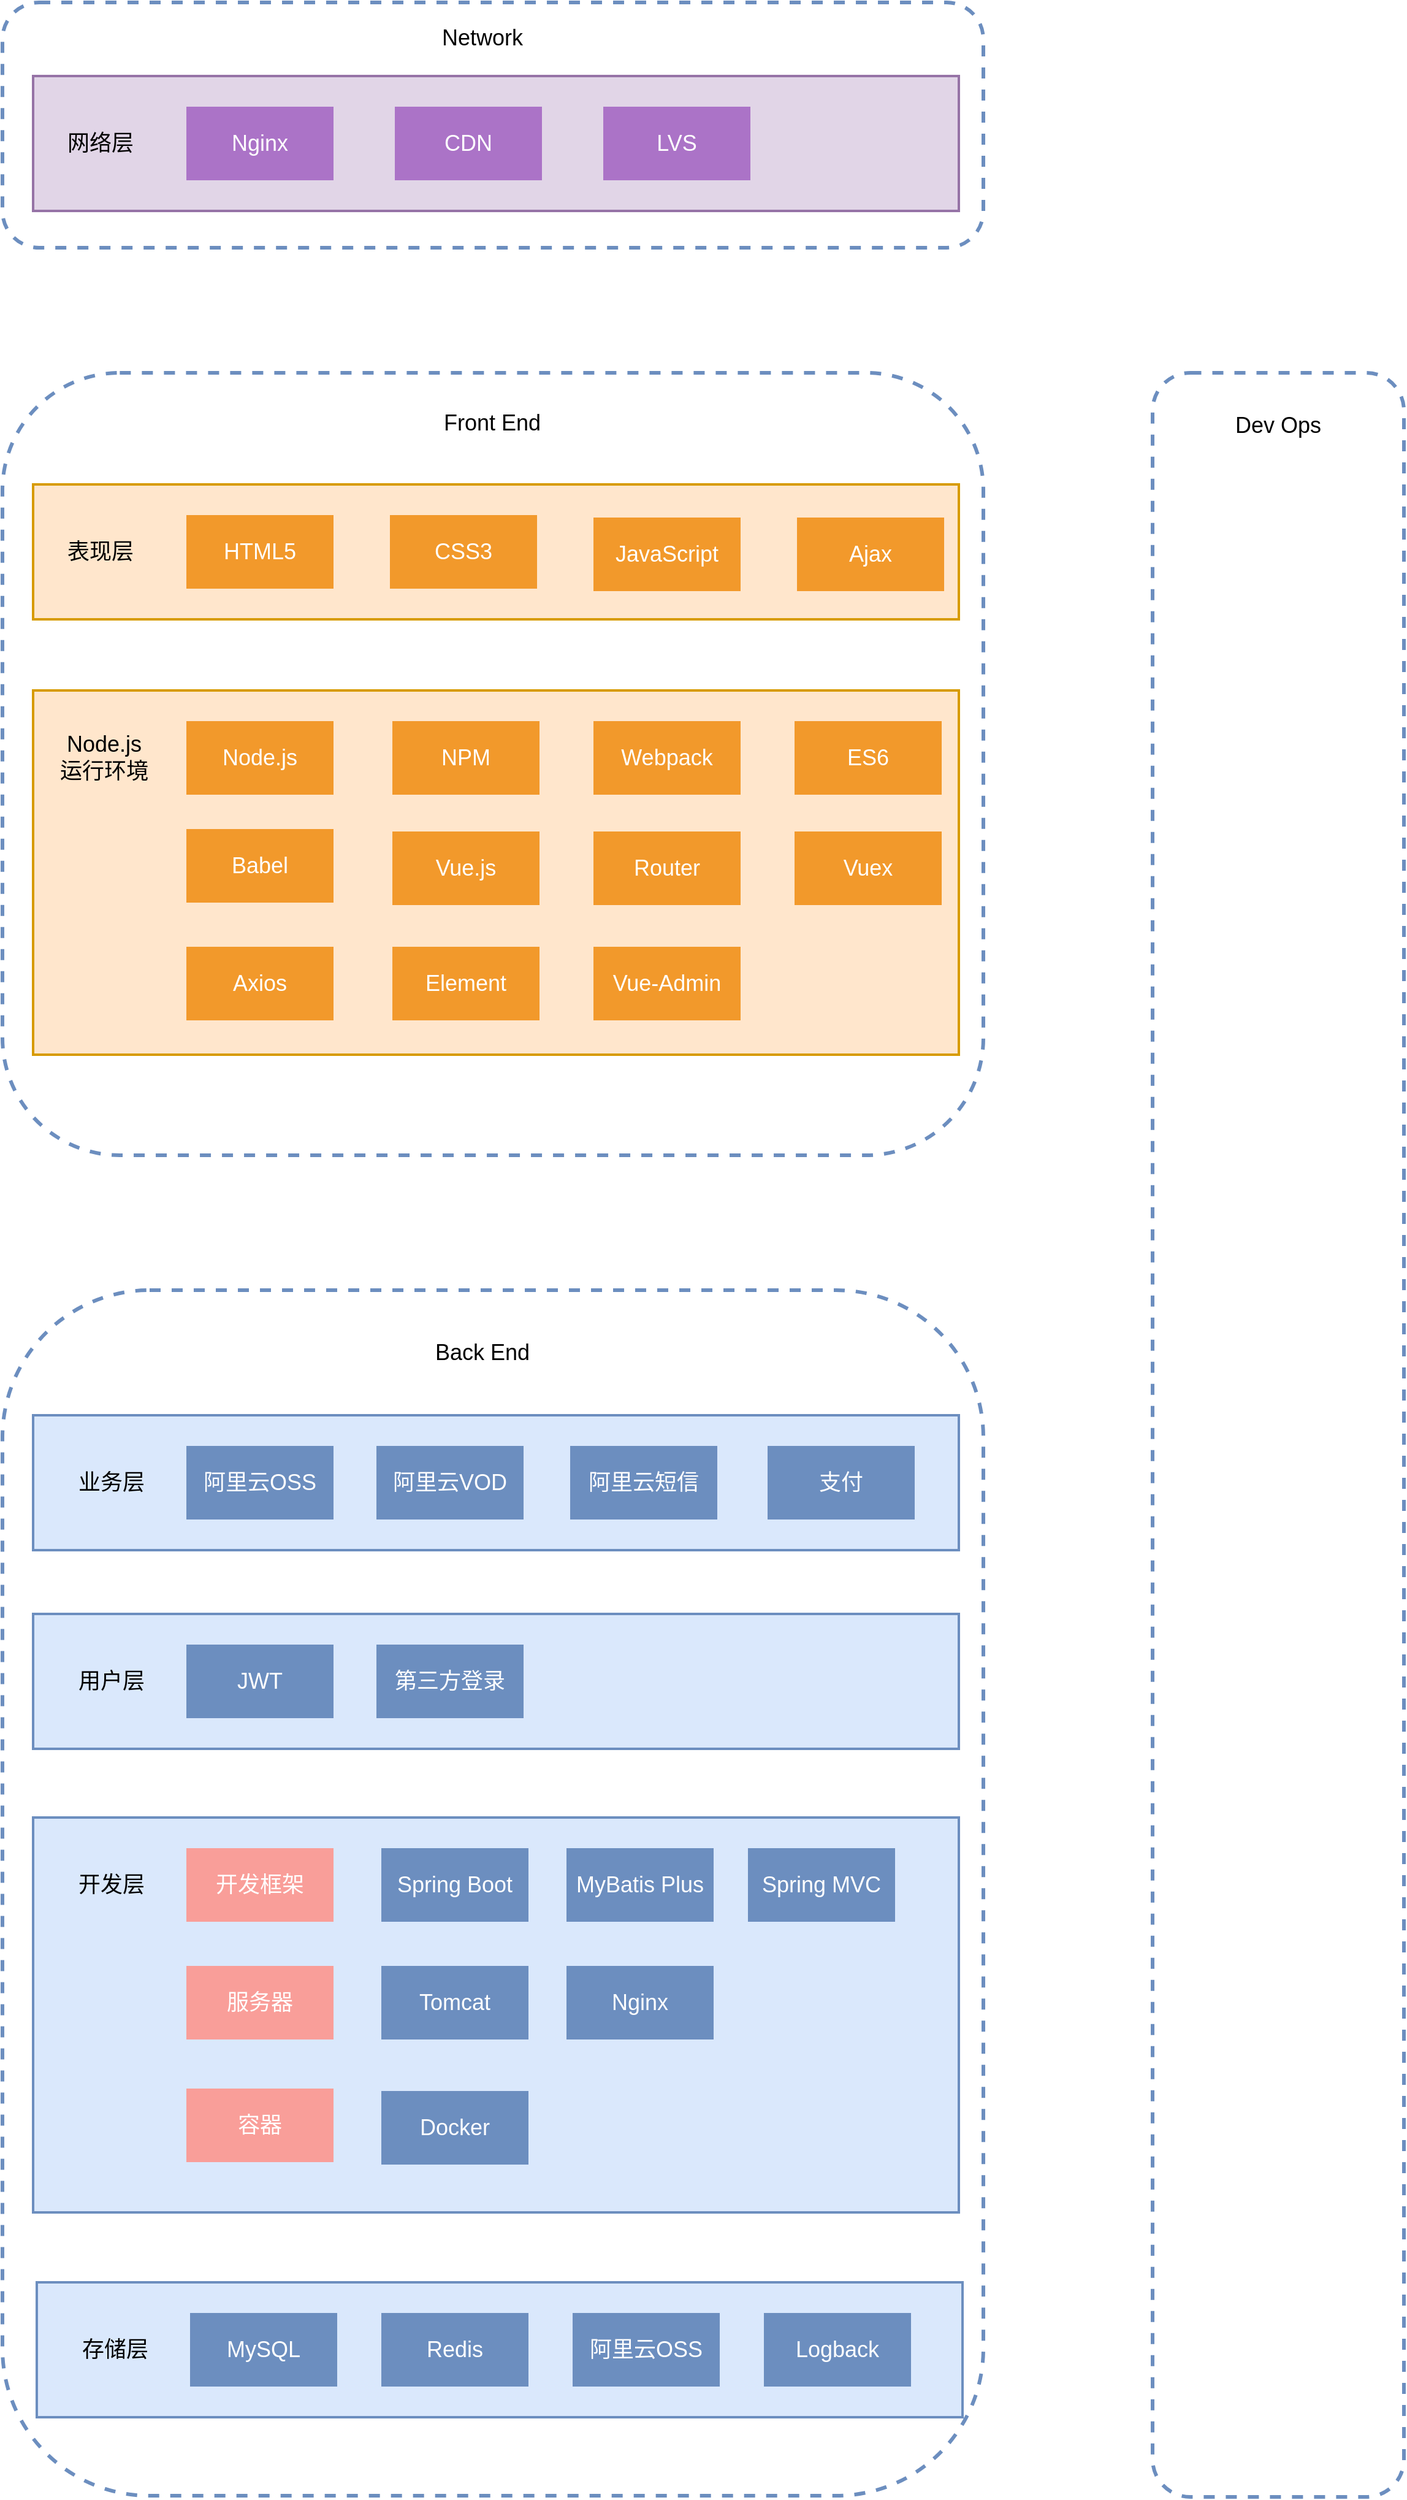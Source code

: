 <mxfile version="16.5.2" type="github">
  <diagram id="sZufGQy3N4kwTPqAB__Q" name="第 1 页">
    <mxGraphModel dx="866" dy="521" grid="0" gridSize="10" guides="1" tooltips="1" connect="1" arrows="1" fold="1" page="0" pageScale="1" pageWidth="827" pageHeight="1169" math="0" shadow="0">
      <root>
        <mxCell id="0" />
        <mxCell id="1" parent="0" />
        <mxCell id="KMVbbGsZrnD6S1K0zqnH-1" value="" style="rounded=1;whiteSpace=wrap;html=1;fillColor=none;dashed=1;strokeColor=#6c8ebf;strokeWidth=3;" parent="1" vertex="1">
          <mxGeometry x="40" y="80" width="800" height="200" as="geometry" />
        </mxCell>
        <mxCell id="KMVbbGsZrnD6S1K0zqnH-2" value="" style="rounded=0;whiteSpace=wrap;html=1;strokeWidth=2;fillColor=#e1d5e7;strokeColor=#9673a6;" parent="1" vertex="1">
          <mxGeometry x="65" y="140" width="755" height="110" as="geometry" />
        </mxCell>
        <mxCell id="KMVbbGsZrnD6S1K0zqnH-3" value="网络层" style="text;html=1;strokeColor=none;fillColor=none;align=center;verticalAlign=middle;whiteSpace=wrap;rounded=0;fontSize=18;" parent="1" vertex="1">
          <mxGeometry x="90" y="180" width="60" height="30" as="geometry" />
        </mxCell>
        <mxCell id="KMVbbGsZrnD6S1K0zqnH-4" value="Nginx" style="rounded=0;whiteSpace=wrap;html=1;fontSize=18;strokeWidth=3;fillColor=#ab73c7;strokeColor=none;fontColor=#FFFFFF;" parent="1" vertex="1">
          <mxGeometry x="190" y="165" width="120" height="60" as="geometry" />
        </mxCell>
        <mxCell id="KMVbbGsZrnD6S1K0zqnH-5" value="CDN" style="rounded=0;whiteSpace=wrap;html=1;fontSize=18;strokeWidth=3;fillColor=#ab73c7;strokeColor=none;fontColor=#FFFFFF;" parent="1" vertex="1">
          <mxGeometry x="360" y="165" width="120" height="60" as="geometry" />
        </mxCell>
        <mxCell id="KMVbbGsZrnD6S1K0zqnH-6" value="LVS" style="rounded=0;whiteSpace=wrap;html=1;fontSize=18;strokeWidth=3;fillColor=#ab73c7;strokeColor=none;fontColor=#FFFFFF;" parent="1" vertex="1">
          <mxGeometry x="530" y="165" width="120" height="60" as="geometry" />
        </mxCell>
        <mxCell id="KMVbbGsZrnD6S1K0zqnH-7" value="" style="rounded=1;whiteSpace=wrap;html=1;fillColor=none;dashed=1;strokeColor=#6c8ebf;strokeWidth=3;" parent="1" vertex="1">
          <mxGeometry x="40" y="382" width="800" height="638" as="geometry" />
        </mxCell>
        <mxCell id="KMVbbGsZrnD6S1K0zqnH-8" value="" style="rounded=0;whiteSpace=wrap;html=1;strokeWidth=2;fillColor=#ffe6cc;strokeColor=#d79b00;" parent="1" vertex="1">
          <mxGeometry x="65" y="473" width="755" height="110" as="geometry" />
        </mxCell>
        <mxCell id="KMVbbGsZrnD6S1K0zqnH-9" value="表现层" style="text;html=1;strokeColor=none;fillColor=none;align=center;verticalAlign=middle;whiteSpace=wrap;rounded=0;fontSize=18;" parent="1" vertex="1">
          <mxGeometry x="90" y="513" width="60" height="30" as="geometry" />
        </mxCell>
        <mxCell id="KMVbbGsZrnD6S1K0zqnH-10" value="HTML5" style="rounded=0;whiteSpace=wrap;html=1;fontSize=18;strokeWidth=3;fillColor=#f2992b;strokeColor=none;fontColor=#FFFFFF;" parent="1" vertex="1">
          <mxGeometry x="190" y="498" width="120" height="60" as="geometry" />
        </mxCell>
        <mxCell id="KMVbbGsZrnD6S1K0zqnH-11" value="CSS3" style="rounded=0;whiteSpace=wrap;html=1;fontSize=18;strokeWidth=3;fillColor=#f2992b;strokeColor=none;fontColor=#FFFFFF;" parent="1" vertex="1">
          <mxGeometry x="356" y="498" width="120" height="60" as="geometry" />
        </mxCell>
        <mxCell id="KMVbbGsZrnD6S1K0zqnH-12" value="JavaScript" style="rounded=0;whiteSpace=wrap;html=1;fontSize=18;strokeWidth=3;fillColor=#f2992b;strokeColor=none;fontColor=#FFFFFF;" parent="1" vertex="1">
          <mxGeometry x="522" y="500" width="120" height="60" as="geometry" />
        </mxCell>
        <mxCell id="KMVbbGsZrnD6S1K0zqnH-13" value="Ajax" style="rounded=0;whiteSpace=wrap;html=1;fontSize=18;strokeWidth=3;fillColor=#f2992b;strokeColor=none;fontColor=#FFFFFF;" parent="1" vertex="1">
          <mxGeometry x="688" y="500" width="120" height="60" as="geometry" />
        </mxCell>
        <mxCell id="KMVbbGsZrnD6S1K0zqnH-14" value="" style="rounded=0;whiteSpace=wrap;html=1;strokeWidth=2;fillColor=#ffe6cc;strokeColor=#d79b00;" parent="1" vertex="1">
          <mxGeometry x="65" y="641" width="755" height="297" as="geometry" />
        </mxCell>
        <mxCell id="KMVbbGsZrnD6S1K0zqnH-15" value="Node.js&lt;br&gt;运行环境" style="text;html=1;strokeColor=none;fillColor=none;align=center;verticalAlign=middle;whiteSpace=wrap;rounded=0;fontSize=18;" parent="1" vertex="1">
          <mxGeometry x="79" y="681" width="88" height="30" as="geometry" />
        </mxCell>
        <mxCell id="KMVbbGsZrnD6S1K0zqnH-16" value="Node.js" style="rounded=0;whiteSpace=wrap;html=1;fontSize=18;strokeWidth=3;fillColor=#f2992b;strokeColor=none;fontColor=#FFFFFF;" parent="1" vertex="1">
          <mxGeometry x="190" y="666" width="120" height="60" as="geometry" />
        </mxCell>
        <mxCell id="KMVbbGsZrnD6S1K0zqnH-17" value="NPM" style="rounded=0;whiteSpace=wrap;html=1;fontSize=18;strokeWidth=3;fillColor=#f2992b;strokeColor=none;fontColor=#FFFFFF;" parent="1" vertex="1">
          <mxGeometry x="358" y="666" width="120" height="60" as="geometry" />
        </mxCell>
        <mxCell id="KMVbbGsZrnD6S1K0zqnH-18" value="Webpack" style="rounded=0;whiteSpace=wrap;html=1;fontSize=18;strokeWidth=3;fillColor=#f2992b;strokeColor=none;fontColor=#FFFFFF;" parent="1" vertex="1">
          <mxGeometry x="522" y="666" width="120" height="60" as="geometry" />
        </mxCell>
        <mxCell id="KMVbbGsZrnD6S1K0zqnH-19" value="ES6" style="rounded=0;whiteSpace=wrap;html=1;fontSize=18;strokeWidth=3;fillColor=#f2992b;strokeColor=none;fontColor=#FFFFFF;" parent="1" vertex="1">
          <mxGeometry x="686" y="666" width="120" height="60" as="geometry" />
        </mxCell>
        <mxCell id="KMVbbGsZrnD6S1K0zqnH-20" value="Babel" style="rounded=0;whiteSpace=wrap;html=1;fontSize=18;strokeWidth=3;fillColor=#f2992b;strokeColor=none;fontColor=#FFFFFF;" parent="1" vertex="1">
          <mxGeometry x="190" y="754" width="120" height="60" as="geometry" />
        </mxCell>
        <mxCell id="KMVbbGsZrnD6S1K0zqnH-21" value="Vue.js" style="rounded=0;whiteSpace=wrap;html=1;fontSize=18;strokeWidth=3;fillColor=#f2992b;strokeColor=none;fontColor=#FFFFFF;" parent="1" vertex="1">
          <mxGeometry x="358" y="756" width="120" height="60" as="geometry" />
        </mxCell>
        <mxCell id="KMVbbGsZrnD6S1K0zqnH-22" value="Router" style="rounded=0;whiteSpace=wrap;html=1;fontSize=18;strokeWidth=3;fillColor=#f2992b;strokeColor=none;fontColor=#FFFFFF;" parent="1" vertex="1">
          <mxGeometry x="522" y="756" width="120" height="60" as="geometry" />
        </mxCell>
        <mxCell id="KMVbbGsZrnD6S1K0zqnH-23" value="Vuex" style="rounded=0;whiteSpace=wrap;html=1;fontSize=18;strokeWidth=3;fillColor=#f2992b;strokeColor=none;fontColor=#FFFFFF;" parent="1" vertex="1">
          <mxGeometry x="686" y="756" width="120" height="60" as="geometry" />
        </mxCell>
        <mxCell id="KMVbbGsZrnD6S1K0zqnH-24" value="Axios" style="rounded=0;whiteSpace=wrap;html=1;fontSize=18;strokeWidth=3;fillColor=#f2992b;strokeColor=none;fontColor=#FFFFFF;" parent="1" vertex="1">
          <mxGeometry x="190" y="850" width="120" height="60" as="geometry" />
        </mxCell>
        <mxCell id="KMVbbGsZrnD6S1K0zqnH-25" value="Element" style="rounded=0;whiteSpace=wrap;html=1;fontSize=18;strokeWidth=3;fillColor=#f2992b;strokeColor=none;fontColor=#FFFFFF;" parent="1" vertex="1">
          <mxGeometry x="358" y="850" width="120" height="60" as="geometry" />
        </mxCell>
        <mxCell id="KMVbbGsZrnD6S1K0zqnH-26" value="Vue-Admin" style="rounded=0;whiteSpace=wrap;html=1;fontSize=18;strokeWidth=3;fillColor=#f2992b;strokeColor=none;fontColor=#FFFFFF;" parent="1" vertex="1">
          <mxGeometry x="522" y="850" width="120" height="60" as="geometry" />
        </mxCell>
        <mxCell id="KMVbbGsZrnD6S1K0zqnH-27" value="Front End" style="text;html=1;strokeColor=none;fillColor=none;align=center;verticalAlign=middle;whiteSpace=wrap;rounded=0;fontSize=18;" parent="1" vertex="1">
          <mxGeometry x="360" y="408" width="159" height="30" as="geometry" />
        </mxCell>
        <mxCell id="KMVbbGsZrnD6S1K0zqnH-28" value="Network" style="text;html=1;strokeColor=none;fillColor=none;align=center;verticalAlign=middle;whiteSpace=wrap;rounded=0;fontSize=18;" parent="1" vertex="1">
          <mxGeometry x="352" y="94" width="159" height="30" as="geometry" />
        </mxCell>
        <mxCell id="setwmyMb34dvfFIo67XE-1" value="" style="rounded=1;whiteSpace=wrap;html=1;fillColor=none;dashed=1;strokeColor=#6c8ebf;strokeWidth=3;" vertex="1" parent="1">
          <mxGeometry x="40" y="1130" width="800" height="983" as="geometry" />
        </mxCell>
        <mxCell id="setwmyMb34dvfFIo67XE-2" value="" style="rounded=0;whiteSpace=wrap;html=1;strokeWidth=2;fillColor=#dae8fc;strokeColor=#6c8ebf;" vertex="1" parent="1">
          <mxGeometry x="65" y="1232" width="755" height="110" as="geometry" />
        </mxCell>
        <mxCell id="setwmyMb34dvfFIo67XE-3" value="业务层" style="text;html=1;strokeColor=none;fillColor=none;align=center;verticalAlign=middle;whiteSpace=wrap;rounded=0;fontSize=18;" vertex="1" parent="1">
          <mxGeometry x="85" y="1272" width="88" height="30" as="geometry" />
        </mxCell>
        <mxCell id="setwmyMb34dvfFIo67XE-4" value="阿里云OSS" style="rounded=0;whiteSpace=wrap;html=1;fontSize=18;strokeWidth=3;fillColor=#6c8ebf;strokeColor=none;gradientColor=none;fontColor=#FFFFFF;" vertex="1" parent="1">
          <mxGeometry x="190" y="1257" width="120" height="60" as="geometry" />
        </mxCell>
        <mxCell id="setwmyMb34dvfFIo67XE-5" value="阿里云VOD" style="rounded=0;whiteSpace=wrap;html=1;fontSize=18;strokeWidth=3;fillColor=#6c8ebf;strokeColor=none;gradientColor=none;fontColor=#FFFFFF;" vertex="1" parent="1">
          <mxGeometry x="345" y="1257" width="120" height="60" as="geometry" />
        </mxCell>
        <mxCell id="setwmyMb34dvfFIo67XE-6" value="阿里云短信" style="rounded=0;whiteSpace=wrap;html=1;fontSize=18;strokeWidth=3;fillColor=#6c8ebf;strokeColor=none;gradientColor=none;fontColor=#FFFFFF;" vertex="1" parent="1">
          <mxGeometry x="503" y="1257" width="120" height="60" as="geometry" />
        </mxCell>
        <mxCell id="setwmyMb34dvfFIo67XE-7" value="支付" style="rounded=0;whiteSpace=wrap;html=1;fontSize=18;strokeWidth=3;fillColor=#6c8ebf;strokeColor=none;gradientColor=none;fontColor=#FFFFFF;" vertex="1" parent="1">
          <mxGeometry x="664" y="1257" width="120" height="60" as="geometry" />
        </mxCell>
        <mxCell id="setwmyMb34dvfFIo67XE-9" value="" style="rounded=0;whiteSpace=wrap;html=1;strokeWidth=2;fillColor=#dae8fc;strokeColor=#6c8ebf;" vertex="1" parent="1">
          <mxGeometry x="65" y="1394" width="755" height="110" as="geometry" />
        </mxCell>
        <mxCell id="setwmyMb34dvfFIo67XE-10" value="用户层" style="text;html=1;strokeColor=none;fillColor=none;align=center;verticalAlign=middle;whiteSpace=wrap;rounded=0;fontSize=18;" vertex="1" parent="1">
          <mxGeometry x="85" y="1434" width="88" height="30" as="geometry" />
        </mxCell>
        <mxCell id="setwmyMb34dvfFIo67XE-11" value="JWT" style="rounded=0;whiteSpace=wrap;html=1;fontSize=18;strokeWidth=3;fillColor=#6c8ebf;strokeColor=none;gradientColor=none;fontColor=#FFFFFF;" vertex="1" parent="1">
          <mxGeometry x="190" y="1419" width="120" height="60" as="geometry" />
        </mxCell>
        <mxCell id="setwmyMb34dvfFIo67XE-12" value="第三方登录" style="rounded=0;whiteSpace=wrap;html=1;fontSize=18;strokeWidth=3;fillColor=#6c8ebf;strokeColor=none;gradientColor=none;fontColor=#FFFFFF;" vertex="1" parent="1">
          <mxGeometry x="345" y="1419" width="120" height="60" as="geometry" />
        </mxCell>
        <mxCell id="setwmyMb34dvfFIo67XE-14" value="" style="rounded=0;whiteSpace=wrap;html=1;strokeWidth=2;fillColor=#dae8fc;strokeColor=#6c8ebf;" vertex="1" parent="1">
          <mxGeometry x="65" y="1560" width="755" height="322" as="geometry" />
        </mxCell>
        <mxCell id="setwmyMb34dvfFIo67XE-15" value="开发层" style="text;html=1;strokeColor=none;fillColor=none;align=center;verticalAlign=middle;whiteSpace=wrap;rounded=0;fontSize=18;" vertex="1" parent="1">
          <mxGeometry x="85" y="1600" width="88" height="30" as="geometry" />
        </mxCell>
        <mxCell id="setwmyMb34dvfFIo67XE-16" value="开发框架" style="rounded=0;whiteSpace=wrap;html=1;fontSize=18;strokeWidth=3;fillColor=#f99e99;strokeColor=none;fontColor=#FFFFFF;" vertex="1" parent="1">
          <mxGeometry x="190" y="1585" width="120" height="60" as="geometry" />
        </mxCell>
        <mxCell id="setwmyMb34dvfFIo67XE-17" value="Spring Boot" style="rounded=0;whiteSpace=wrap;html=1;fontSize=18;strokeWidth=3;fillColor=#6c8ebf;strokeColor=none;gradientColor=none;fontColor=#FFFFFF;" vertex="1" parent="1">
          <mxGeometry x="349" y="1585" width="120" height="60" as="geometry" />
        </mxCell>
        <mxCell id="setwmyMb34dvfFIo67XE-18" value="MyBatis Plus" style="rounded=0;whiteSpace=wrap;html=1;fontSize=18;strokeWidth=3;fillColor=#6c8ebf;strokeColor=none;gradientColor=none;fontColor=#FFFFFF;" vertex="1" parent="1">
          <mxGeometry x="500" y="1585" width="120" height="60" as="geometry" />
        </mxCell>
        <mxCell id="setwmyMb34dvfFIo67XE-19" value="Spring MVC" style="rounded=0;whiteSpace=wrap;html=1;fontSize=18;strokeWidth=3;fillColor=#6c8ebf;strokeColor=none;gradientColor=none;fontColor=#FFFFFF;" vertex="1" parent="1">
          <mxGeometry x="648" y="1585" width="120" height="60" as="geometry" />
        </mxCell>
        <mxCell id="setwmyMb34dvfFIo67XE-20" value="服务器" style="rounded=0;whiteSpace=wrap;html=1;fontSize=18;strokeWidth=3;fillColor=#f99e99;strokeColor=none;fontColor=#FFFFFF;" vertex="1" parent="1">
          <mxGeometry x="190" y="1681" width="120" height="60" as="geometry" />
        </mxCell>
        <mxCell id="setwmyMb34dvfFIo67XE-21" value="Tomcat" style="rounded=0;whiteSpace=wrap;html=1;fontSize=18;strokeWidth=3;fillColor=#6c8ebf;strokeColor=none;gradientColor=none;fontColor=#FFFFFF;" vertex="1" parent="1">
          <mxGeometry x="349" y="1681" width="120" height="60" as="geometry" />
        </mxCell>
        <mxCell id="setwmyMb34dvfFIo67XE-22" value="Nginx" style="rounded=0;whiteSpace=wrap;html=1;fontSize=18;strokeWidth=3;fillColor=#6c8ebf;strokeColor=none;gradientColor=none;fontColor=#FFFFFF;" vertex="1" parent="1">
          <mxGeometry x="500" y="1681" width="120" height="60" as="geometry" />
        </mxCell>
        <mxCell id="setwmyMb34dvfFIo67XE-23" value="容器" style="rounded=0;whiteSpace=wrap;html=1;fontSize=18;strokeWidth=3;fillColor=#f99e99;strokeColor=none;fontColor=#FFFFFF;" vertex="1" parent="1">
          <mxGeometry x="190" y="1781" width="120" height="60" as="geometry" />
        </mxCell>
        <mxCell id="setwmyMb34dvfFIo67XE-24" value="Docker" style="rounded=0;whiteSpace=wrap;html=1;fontSize=18;strokeWidth=3;fillColor=#6c8ebf;strokeColor=none;gradientColor=none;fontColor=#FFFFFF;" vertex="1" parent="1">
          <mxGeometry x="349" y="1783" width="120" height="60" as="geometry" />
        </mxCell>
        <mxCell id="setwmyMb34dvfFIo67XE-25" value="" style="rounded=0;whiteSpace=wrap;html=1;strokeWidth=2;fillColor=#dae8fc;strokeColor=#6c8ebf;" vertex="1" parent="1">
          <mxGeometry x="68" y="1939" width="755" height="110" as="geometry" />
        </mxCell>
        <mxCell id="setwmyMb34dvfFIo67XE-26" value="存储层" style="text;html=1;strokeColor=none;fillColor=none;align=center;verticalAlign=middle;whiteSpace=wrap;rounded=0;fontSize=18;" vertex="1" parent="1">
          <mxGeometry x="88" y="1979" width="88" height="30" as="geometry" />
        </mxCell>
        <mxCell id="setwmyMb34dvfFIo67XE-27" value="MySQL" style="rounded=0;whiteSpace=wrap;html=1;fontSize=18;strokeWidth=3;fillColor=#6c8ebf;strokeColor=none;gradientColor=none;fontColor=#FFFFFF;" vertex="1" parent="1">
          <mxGeometry x="193" y="1964" width="120" height="60" as="geometry" />
        </mxCell>
        <mxCell id="setwmyMb34dvfFIo67XE-28" value="Redis" style="rounded=0;whiteSpace=wrap;html=1;fontSize=18;strokeWidth=3;fillColor=#6c8ebf;strokeColor=none;gradientColor=none;fontColor=#FFFFFF;" vertex="1" parent="1">
          <mxGeometry x="349" y="1964" width="120" height="60" as="geometry" />
        </mxCell>
        <mxCell id="setwmyMb34dvfFIo67XE-29" value="阿里云OSS" style="rounded=0;whiteSpace=wrap;html=1;fontSize=18;strokeWidth=3;fillColor=#6c8ebf;strokeColor=none;gradientColor=none;fontColor=#FFFFFF;" vertex="1" parent="1">
          <mxGeometry x="505" y="1964" width="120" height="60" as="geometry" />
        </mxCell>
        <mxCell id="setwmyMb34dvfFIo67XE-30" value="Logback" style="rounded=0;whiteSpace=wrap;html=1;fontSize=18;strokeWidth=3;fillColor=#6c8ebf;strokeColor=none;gradientColor=none;fontColor=#FFFFFF;" vertex="1" parent="1">
          <mxGeometry x="661" y="1964" width="120" height="60" as="geometry" />
        </mxCell>
        <mxCell id="setwmyMb34dvfFIo67XE-32" value="Back End" style="text;html=1;strokeColor=none;fillColor=none;align=center;verticalAlign=middle;whiteSpace=wrap;rounded=0;fontSize=18;" vertex="1" parent="1">
          <mxGeometry x="352" y="1166" width="159" height="30" as="geometry" />
        </mxCell>
        <mxCell id="setwmyMb34dvfFIo67XE-33" value="" style="rounded=1;whiteSpace=wrap;html=1;fillColor=none;dashed=1;strokeColor=#6c8ebf;strokeWidth=3;" vertex="1" parent="1">
          <mxGeometry x="978" y="382" width="205" height="1732" as="geometry" />
        </mxCell>
        <mxCell id="setwmyMb34dvfFIo67XE-34" value="Dev Ops" style="text;html=1;strokeColor=none;fillColor=none;align=center;verticalAlign=middle;whiteSpace=wrap;rounded=0;fontSize=18;" vertex="1" parent="1">
          <mxGeometry x="1001" y="410" width="159" height="30" as="geometry" />
        </mxCell>
      </root>
    </mxGraphModel>
  </diagram>
</mxfile>
